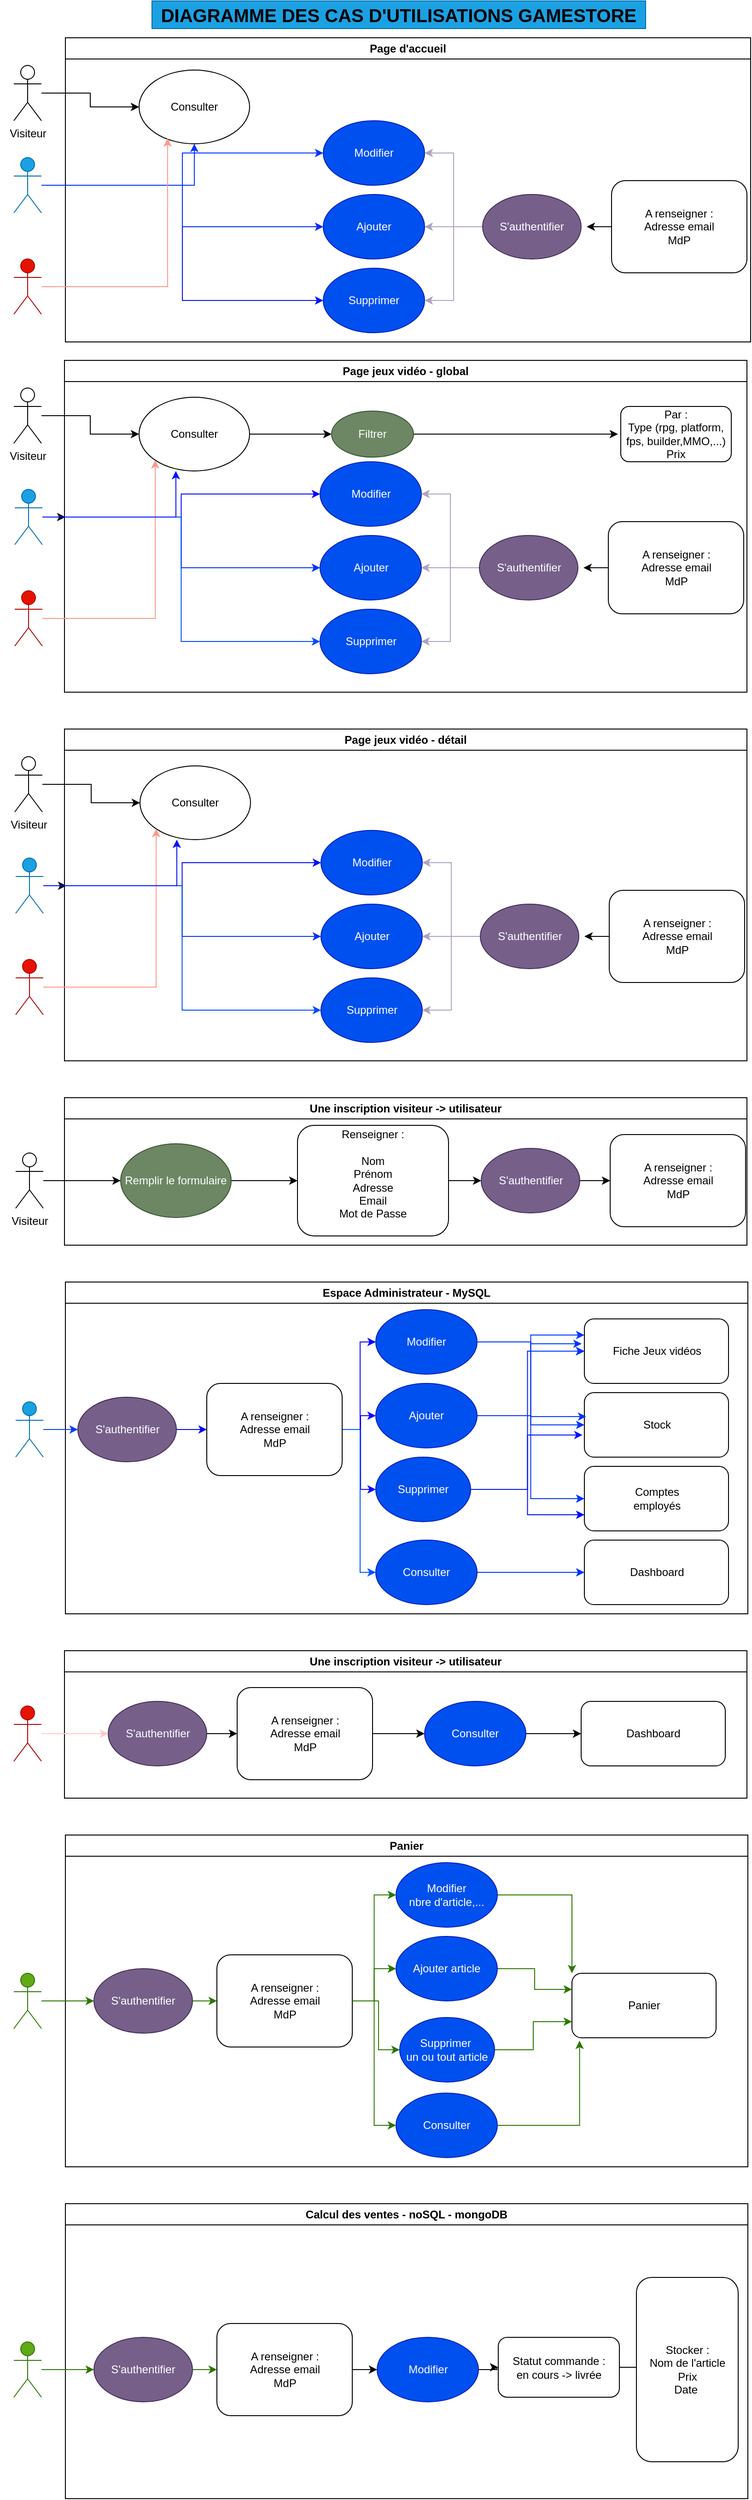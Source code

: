 <mxfile version="24.7.6">
  <diagram name="Page-1" id="Thd2BQIGZXAX2JsIXWJJ">
    <mxGraphModel dx="855" dy="571" grid="1" gridSize="10" guides="1" tooltips="1" connect="1" arrows="1" fold="1" page="1" pageScale="1" pageWidth="827" pageHeight="1169" math="0" shadow="0">
      <root>
        <mxCell id="0" />
        <mxCell id="1" parent="0" />
        <mxCell id="rAIBt6rHSv0Fkx4nkbGc-1" value="&lt;font style=&quot;vertical-align: inherit;&quot;&gt;&lt;font style=&quot;vertical-align: inherit;&quot;&gt;Page d&#39;accueil&lt;/font&gt;&lt;/font&gt;" style="swimlane;whiteSpace=wrap;html=1;" parent="1" vertex="1">
          <mxGeometry x="80" y="50" width="744" height="330" as="geometry" />
        </mxCell>
        <mxCell id="rAIBt6rHSv0Fkx4nkbGc-10" value="&lt;font style=&quot;vertical-align: inherit;&quot;&gt;&lt;font style=&quot;vertical-align: inherit;&quot;&gt;Consulter&lt;/font&gt;&lt;/font&gt;" style="ellipse;whiteSpace=wrap;html=1;" parent="rAIBt6rHSv0Fkx4nkbGc-1" vertex="1">
          <mxGeometry x="80" y="35" width="120" height="80" as="geometry" />
        </mxCell>
        <mxCell id="rAIBt6rHSv0Fkx4nkbGc-14" value="Modifier" style="ellipse;whiteSpace=wrap;html=1;fillColor=#0050ef;fontColor=#ffffff;strokeColor=#001DBC;" parent="rAIBt6rHSv0Fkx4nkbGc-1" vertex="1">
          <mxGeometry x="280" y="90" width="110" height="70" as="geometry" />
        </mxCell>
        <mxCell id="rAIBt6rHSv0Fkx4nkbGc-16" value="Supprimer" style="ellipse;whiteSpace=wrap;html=1;fillColor=#0050ef;fontColor=#ffffff;strokeColor=#001DBC;" parent="rAIBt6rHSv0Fkx4nkbGc-1" vertex="1">
          <mxGeometry x="280" y="250" width="110" height="70" as="geometry" />
        </mxCell>
        <mxCell id="rAIBt6rHSv0Fkx4nkbGc-15" value="Ajouter" style="ellipse;whiteSpace=wrap;html=1;fillColor=#0050ef;fontColor=#ffffff;strokeColor=#001DBC;" parent="rAIBt6rHSv0Fkx4nkbGc-1" vertex="1">
          <mxGeometry x="280" y="170" width="110" height="70" as="geometry" />
        </mxCell>
        <mxCell id="rAIBt6rHSv0Fkx4nkbGc-24" style="edgeStyle=orthogonalEdgeStyle;rounded=0;orthogonalLoop=1;jettySize=auto;html=1;entryX=1;entryY=0.5;entryDx=0;entryDy=0;strokeColor=#afa2bd;" parent="rAIBt6rHSv0Fkx4nkbGc-1" source="rAIBt6rHSv0Fkx4nkbGc-23" target="rAIBt6rHSv0Fkx4nkbGc-14" edge="1">
          <mxGeometry relative="1" as="geometry" />
        </mxCell>
        <mxCell id="rAIBt6rHSv0Fkx4nkbGc-25" style="edgeStyle=orthogonalEdgeStyle;rounded=0;orthogonalLoop=1;jettySize=auto;html=1;entryX=1;entryY=0.5;entryDx=0;entryDy=0;strokeColor=#AFA2BD;" parent="rAIBt6rHSv0Fkx4nkbGc-1" source="rAIBt6rHSv0Fkx4nkbGc-23" target="rAIBt6rHSv0Fkx4nkbGc-15" edge="1">
          <mxGeometry relative="1" as="geometry" />
        </mxCell>
        <mxCell id="rAIBt6rHSv0Fkx4nkbGc-26" style="edgeStyle=orthogonalEdgeStyle;rounded=0;orthogonalLoop=1;jettySize=auto;html=1;entryX=1;entryY=0.5;entryDx=0;entryDy=0;strokeColor=#afa2bd;" parent="rAIBt6rHSv0Fkx4nkbGc-1" source="rAIBt6rHSv0Fkx4nkbGc-23" target="rAIBt6rHSv0Fkx4nkbGc-16" edge="1">
          <mxGeometry relative="1" as="geometry" />
        </mxCell>
        <mxCell id="rAIBt6rHSv0Fkx4nkbGc-23" value="S&#39;authentifier" style="ellipse;whiteSpace=wrap;html=1;fillColor=#76608a;strokeColor=#432D57;fontColor=#ffffff;" parent="rAIBt6rHSv0Fkx4nkbGc-1" vertex="1">
          <mxGeometry x="453" y="170" width="107" height="70" as="geometry" />
        </mxCell>
        <mxCell id="rAIBt6rHSv0Fkx4nkbGc-29" style="edgeStyle=orthogonalEdgeStyle;rounded=0;orthogonalLoop=1;jettySize=auto;html=1;" parent="rAIBt6rHSv0Fkx4nkbGc-1" source="rAIBt6rHSv0Fkx4nkbGc-27" edge="1">
          <mxGeometry relative="1" as="geometry">
            <mxPoint x="566" y="205" as="targetPoint" />
          </mxGeometry>
        </mxCell>
        <mxCell id="rAIBt6rHSv0Fkx4nkbGc-27" value="A renseigner :&lt;div&gt;Adresse email&lt;/div&gt;&lt;div&gt;MdP&lt;/div&gt;" style="rounded=1;whiteSpace=wrap;html=1;" parent="rAIBt6rHSv0Fkx4nkbGc-1" vertex="1">
          <mxGeometry x="593" y="155" width="147" height="100" as="geometry" />
        </mxCell>
        <mxCell id="rAIBt6rHSv0Fkx4nkbGc-2" value="&lt;font style=&quot;vertical-align: inherit;&quot;&gt;&lt;font style=&quot;vertical-align: inherit;&quot;&gt;Page jeux vidéo - global&lt;/font&gt;&lt;/font&gt;" style="swimlane;whiteSpace=wrap;html=1;" parent="1" vertex="1">
          <mxGeometry x="79" y="400" width="741" height="360" as="geometry" />
        </mxCell>
        <mxCell id="rAIBt6rHSv0Fkx4nkbGc-82" style="edgeStyle=orthogonalEdgeStyle;rounded=0;orthogonalLoop=1;jettySize=auto;html=1;entryX=0;entryY=0.5;entryDx=0;entryDy=0;" parent="rAIBt6rHSv0Fkx4nkbGc-2" source="rAIBt6rHSv0Fkx4nkbGc-33" target="rAIBt6rHSv0Fkx4nkbGc-81" edge="1">
          <mxGeometry relative="1" as="geometry" />
        </mxCell>
        <mxCell id="rAIBt6rHSv0Fkx4nkbGc-33" value="&lt;font style=&quot;vertical-align: inherit;&quot;&gt;&lt;font style=&quot;vertical-align: inherit;&quot;&gt;Consulter&lt;/font&gt;&lt;/font&gt;" style="ellipse;whiteSpace=wrap;html=1;" parent="rAIBt6rHSv0Fkx4nkbGc-2" vertex="1">
          <mxGeometry x="81" y="40" width="120" height="80" as="geometry" />
        </mxCell>
        <mxCell id="rAIBt6rHSv0Fkx4nkbGc-41" value="Modifier" style="ellipse;whiteSpace=wrap;html=1;fillColor=#0050ef;fontColor=#ffffff;strokeColor=#001DBC;" parent="rAIBt6rHSv0Fkx4nkbGc-2" vertex="1">
          <mxGeometry x="277.5" y="110" width="110" height="70" as="geometry" />
        </mxCell>
        <mxCell id="rAIBt6rHSv0Fkx4nkbGc-42" value="Supprimer" style="ellipse;whiteSpace=wrap;html=1;fillColor=#0050ef;fontColor=#ffffff;strokeColor=#001DBC;" parent="rAIBt6rHSv0Fkx4nkbGc-2" vertex="1">
          <mxGeometry x="277.5" y="270" width="110" height="70" as="geometry" />
        </mxCell>
        <mxCell id="rAIBt6rHSv0Fkx4nkbGc-43" value="Ajouter" style="ellipse;whiteSpace=wrap;html=1;fillColor=#0050ef;fontColor=#ffffff;strokeColor=#001DBC;" parent="rAIBt6rHSv0Fkx4nkbGc-2" vertex="1">
          <mxGeometry x="277.5" y="190" width="110" height="70" as="geometry" />
        </mxCell>
        <mxCell id="rAIBt6rHSv0Fkx4nkbGc-44" style="edgeStyle=orthogonalEdgeStyle;rounded=0;orthogonalLoop=1;jettySize=auto;html=1;entryX=1;entryY=0.5;entryDx=0;entryDy=0;strokeColor=#afa2bd;" parent="rAIBt6rHSv0Fkx4nkbGc-2" source="rAIBt6rHSv0Fkx4nkbGc-47" target="rAIBt6rHSv0Fkx4nkbGc-41" edge="1">
          <mxGeometry relative="1" as="geometry" />
        </mxCell>
        <mxCell id="rAIBt6rHSv0Fkx4nkbGc-45" style="edgeStyle=orthogonalEdgeStyle;rounded=0;orthogonalLoop=1;jettySize=auto;html=1;entryX=1;entryY=0.5;entryDx=0;entryDy=0;strokeColor=#AFA2BD;" parent="rAIBt6rHSv0Fkx4nkbGc-2" source="rAIBt6rHSv0Fkx4nkbGc-47" target="rAIBt6rHSv0Fkx4nkbGc-43" edge="1">
          <mxGeometry relative="1" as="geometry" />
        </mxCell>
        <mxCell id="rAIBt6rHSv0Fkx4nkbGc-46" style="edgeStyle=orthogonalEdgeStyle;rounded=0;orthogonalLoop=1;jettySize=auto;html=1;entryX=1;entryY=0.5;entryDx=0;entryDy=0;strokeColor=#afa2bd;" parent="rAIBt6rHSv0Fkx4nkbGc-2" source="rAIBt6rHSv0Fkx4nkbGc-47" target="rAIBt6rHSv0Fkx4nkbGc-42" edge="1">
          <mxGeometry relative="1" as="geometry" />
        </mxCell>
        <mxCell id="rAIBt6rHSv0Fkx4nkbGc-47" value="S&#39;authentifier" style="ellipse;whiteSpace=wrap;html=1;fillColor=#76608a;strokeColor=#432D57;fontColor=#ffffff;" parent="rAIBt6rHSv0Fkx4nkbGc-2" vertex="1">
          <mxGeometry x="450.5" y="190" width="107" height="70" as="geometry" />
        </mxCell>
        <mxCell id="rAIBt6rHSv0Fkx4nkbGc-48" style="edgeStyle=orthogonalEdgeStyle;rounded=0;orthogonalLoop=1;jettySize=auto;html=1;" parent="rAIBt6rHSv0Fkx4nkbGc-2" source="rAIBt6rHSv0Fkx4nkbGc-49" edge="1">
          <mxGeometry relative="1" as="geometry">
            <mxPoint x="563.5" y="225" as="targetPoint" />
          </mxGeometry>
        </mxCell>
        <mxCell id="rAIBt6rHSv0Fkx4nkbGc-49" value="A renseigner :&lt;div&gt;Adresse email&lt;/div&gt;&lt;div&gt;MdP&lt;/div&gt;" style="rounded=1;whiteSpace=wrap;html=1;" parent="rAIBt6rHSv0Fkx4nkbGc-2" vertex="1">
          <mxGeometry x="590.5" y="175" width="147" height="100" as="geometry" />
        </mxCell>
        <mxCell id="rAIBt6rHSv0Fkx4nkbGc-84" style="edgeStyle=orthogonalEdgeStyle;rounded=0;orthogonalLoop=1;jettySize=auto;html=1;" parent="rAIBt6rHSv0Fkx4nkbGc-2" source="rAIBt6rHSv0Fkx4nkbGc-81" edge="1">
          <mxGeometry relative="1" as="geometry">
            <mxPoint x="601" y="80" as="targetPoint" />
          </mxGeometry>
        </mxCell>
        <mxCell id="rAIBt6rHSv0Fkx4nkbGc-81" value="Filtrer" style="ellipse;whiteSpace=wrap;html=1;fillColor=#6d8764;fontColor=#ffffff;strokeColor=#3A5431;" parent="rAIBt6rHSv0Fkx4nkbGc-2" vertex="1">
          <mxGeometry x="290" y="55" width="89" height="50" as="geometry" />
        </mxCell>
        <mxCell id="rAIBt6rHSv0Fkx4nkbGc-83" value="Par :&lt;div&gt;Type (rpg, platform, fps, builder,MMO,...)&lt;/div&gt;&lt;div&gt;Prix&lt;/div&gt;" style="rounded=1;whiteSpace=wrap;html=1;" parent="rAIBt6rHSv0Fkx4nkbGc-2" vertex="1">
          <mxGeometry x="604" y="50" width="120" height="60" as="geometry" />
        </mxCell>
        <mxCell id="rAIBt6rHSv0Fkx4nkbGc-3" value="&lt;font style=&quot;vertical-align: inherit;&quot;&gt;&lt;font style=&quot;vertical-align: inherit;&quot;&gt;Page jeux vidéo - détail&lt;/font&gt;&lt;/font&gt;" style="swimlane;whiteSpace=wrap;html=1;" parent="1" vertex="1">
          <mxGeometry x="79" y="800" width="741" height="360" as="geometry" />
        </mxCell>
        <mxCell id="rAIBt6rHSv0Fkx4nkbGc-11" style="edgeStyle=orthogonalEdgeStyle;rounded=0;orthogonalLoop=1;jettySize=auto;html=1;entryX=0;entryY=0.5;entryDx=0;entryDy=0;" parent="1" source="rAIBt6rHSv0Fkx4nkbGc-5" target="rAIBt6rHSv0Fkx4nkbGc-10" edge="1">
          <mxGeometry relative="1" as="geometry" />
        </mxCell>
        <mxCell id="rAIBt6rHSv0Fkx4nkbGc-5" value="&lt;font style=&quot;vertical-align: inherit;&quot;&gt;&lt;font style=&quot;vertical-align: inherit;&quot;&gt;Visiteur&lt;/font&gt;&lt;/font&gt;" style="shape=umlActor;verticalLabelPosition=bottom;verticalAlign=top;html=1;outlineConnect=0;" parent="1" vertex="1">
          <mxGeometry x="24" y="80" width="30" height="60" as="geometry" />
        </mxCell>
        <mxCell id="rAIBt6rHSv0Fkx4nkbGc-20" style="edgeStyle=orthogonalEdgeStyle;rounded=0;orthogonalLoop=1;jettySize=auto;html=1;entryX=0;entryY=0.5;entryDx=0;entryDy=0;strokeColor=#0011ff;" parent="1" source="rAIBt6rHSv0Fkx4nkbGc-7" target="rAIBt6rHSv0Fkx4nkbGc-16" edge="1">
          <mxGeometry relative="1" as="geometry" />
        </mxCell>
        <mxCell id="rAIBt6rHSv0Fkx4nkbGc-21" style="edgeStyle=orthogonalEdgeStyle;rounded=0;orthogonalLoop=1;jettySize=auto;html=1;entryX=0;entryY=0.5;entryDx=0;entryDy=0;strokeColor=#002aff;" parent="1" source="rAIBt6rHSv0Fkx4nkbGc-7" target="rAIBt6rHSv0Fkx4nkbGc-15" edge="1">
          <mxGeometry relative="1" as="geometry" />
        </mxCell>
        <mxCell id="rAIBt6rHSv0Fkx4nkbGc-22" style="edgeStyle=orthogonalEdgeStyle;rounded=0;orthogonalLoop=1;jettySize=auto;html=1;entryX=0;entryY=0.5;entryDx=0;entryDy=0;strokeColor=#0033ff;" parent="1" source="rAIBt6rHSv0Fkx4nkbGc-7" target="rAIBt6rHSv0Fkx4nkbGc-14" edge="1">
          <mxGeometry relative="1" as="geometry" />
        </mxCell>
        <mxCell id="rAIBt6rHSv0Fkx4nkbGc-7" value="&lt;font style=&quot;vertical-align: inherit;&quot;&gt;&lt;font style=&quot;vertical-align: inherit;&quot;&gt;Admin&lt;/font&gt;&lt;/font&gt;" style="shape=umlActor;verticalLabelPosition=bottom;verticalAlign=top;html=1;outlineConnect=0;fillColor=#1ba1e2;fontColor=#ffffff;strokeColor=#006EAF;" parent="1" vertex="1">
          <mxGeometry x="24" y="180" width="30" height="60" as="geometry" />
        </mxCell>
        <mxCell id="rAIBt6rHSv0Fkx4nkbGc-8" value="&lt;font style=&quot;vertical-align: inherit;&quot;&gt;&lt;font style=&quot;vertical-align: inherit;&quot;&gt;Employé&lt;/font&gt;&lt;/font&gt;" style="shape=umlActor;verticalLabelPosition=bottom;verticalAlign=top;html=1;outlineConnect=0;fillColor=#e51400;fontColor=#ffffff;strokeColor=#B20000;" parent="1" vertex="1">
          <mxGeometry x="24" y="290" width="30" height="60" as="geometry" />
        </mxCell>
        <mxCell id="rAIBt6rHSv0Fkx4nkbGc-12" style="edgeStyle=orthogonalEdgeStyle;rounded=0;orthogonalLoop=1;jettySize=auto;html=1;entryX=0.5;entryY=1;entryDx=0;entryDy=0;strokeColor=#0033ff;" parent="1" source="rAIBt6rHSv0Fkx4nkbGc-7" target="rAIBt6rHSv0Fkx4nkbGc-10" edge="1">
          <mxGeometry relative="1" as="geometry" />
        </mxCell>
        <mxCell id="rAIBt6rHSv0Fkx4nkbGc-28" style="edgeStyle=orthogonalEdgeStyle;rounded=0;orthogonalLoop=1;jettySize=auto;html=1;entryX=0.258;entryY=0.925;entryDx=0;entryDy=0;entryPerimeter=0;strokeColor=#ff988d;" parent="1" source="rAIBt6rHSv0Fkx4nkbGc-8" target="rAIBt6rHSv0Fkx4nkbGc-10" edge="1">
          <mxGeometry relative="1" as="geometry" />
        </mxCell>
        <mxCell id="rAIBt6rHSv0Fkx4nkbGc-50" style="edgeStyle=orthogonalEdgeStyle;rounded=0;orthogonalLoop=1;jettySize=auto;html=1;entryX=0;entryY=0.5;entryDx=0;entryDy=0;" parent="1" source="rAIBt6rHSv0Fkx4nkbGc-30" target="rAIBt6rHSv0Fkx4nkbGc-33" edge="1">
          <mxGeometry relative="1" as="geometry" />
        </mxCell>
        <mxCell id="rAIBt6rHSv0Fkx4nkbGc-30" value="&lt;font style=&quot;vertical-align: inherit;&quot;&gt;&lt;font style=&quot;vertical-align: inherit;&quot;&gt;Visiteur&lt;/font&gt;&lt;/font&gt;" style="shape=umlActor;verticalLabelPosition=bottom;verticalAlign=top;html=1;outlineConnect=0;" parent="1" vertex="1">
          <mxGeometry x="24" y="430" width="30" height="60" as="geometry" />
        </mxCell>
        <mxCell id="rAIBt6rHSv0Fkx4nkbGc-51" style="edgeStyle=orthogonalEdgeStyle;rounded=0;orthogonalLoop=1;jettySize=auto;html=1;entryX=0;entryY=0.5;entryDx=0;entryDy=0;strokeColor=#0008ff;" parent="1" source="rAIBt6rHSv0Fkx4nkbGc-31" target="rAIBt6rHSv0Fkx4nkbGc-41" edge="1">
          <mxGeometry relative="1" as="geometry" />
        </mxCell>
        <mxCell id="rAIBt6rHSv0Fkx4nkbGc-52" style="edgeStyle=orthogonalEdgeStyle;rounded=0;orthogonalLoop=1;jettySize=auto;html=1;entryX=0;entryY=0.5;entryDx=0;entryDy=0;strokeColor=#0033ff;" parent="1" source="rAIBt6rHSv0Fkx4nkbGc-31" target="rAIBt6rHSv0Fkx4nkbGc-43" edge="1">
          <mxGeometry relative="1" as="geometry" />
        </mxCell>
        <mxCell id="rAIBt6rHSv0Fkx4nkbGc-53" style="edgeStyle=orthogonalEdgeStyle;rounded=0;orthogonalLoop=1;jettySize=auto;html=1;entryX=0;entryY=0.5;entryDx=0;entryDy=0;strokeColor=#004cff;" parent="1" source="rAIBt6rHSv0Fkx4nkbGc-31" target="rAIBt6rHSv0Fkx4nkbGc-42" edge="1">
          <mxGeometry relative="1" as="geometry" />
        </mxCell>
        <mxCell id="rAIBt6rHSv0Fkx4nkbGc-55" style="edgeStyle=orthogonalEdgeStyle;rounded=0;orthogonalLoop=1;jettySize=auto;html=1;" parent="1" source="rAIBt6rHSv0Fkx4nkbGc-31" edge="1">
          <mxGeometry relative="1" as="geometry">
            <mxPoint x="80" y="570" as="targetPoint" />
          </mxGeometry>
        </mxCell>
        <mxCell id="rAIBt6rHSv0Fkx4nkbGc-31" value="&lt;font style=&quot;vertical-align: inherit;&quot;&gt;&lt;font style=&quot;vertical-align: inherit;&quot;&gt;Admin&lt;/font&gt;&lt;/font&gt;" style="shape=umlActor;verticalLabelPosition=bottom;verticalAlign=top;html=1;outlineConnect=0;fillColor=#1ba1e2;fontColor=#ffffff;strokeColor=#006EAF;" parent="1" vertex="1">
          <mxGeometry x="25" y="540" width="30" height="60" as="geometry" />
        </mxCell>
        <mxCell id="rAIBt6rHSv0Fkx4nkbGc-54" style="edgeStyle=orthogonalEdgeStyle;rounded=0;orthogonalLoop=1;jettySize=auto;html=1;entryX=0;entryY=1;entryDx=0;entryDy=0;strokeColor=#ff988d;" parent="1" source="rAIBt6rHSv0Fkx4nkbGc-32" target="rAIBt6rHSv0Fkx4nkbGc-33" edge="1">
          <mxGeometry relative="1" as="geometry" />
        </mxCell>
        <mxCell id="rAIBt6rHSv0Fkx4nkbGc-32" value="&lt;font style=&quot;vertical-align: inherit;&quot;&gt;&lt;font style=&quot;vertical-align: inherit;&quot;&gt;Employé&lt;/font&gt;&lt;/font&gt;" style="shape=umlActor;verticalLabelPosition=bottom;verticalAlign=top;html=1;outlineConnect=0;fillColor=#e51400;fontColor=#ffffff;strokeColor=#B20000;" parent="1" vertex="1">
          <mxGeometry x="25" y="650" width="30" height="60" as="geometry" />
        </mxCell>
        <mxCell id="rAIBt6rHSv0Fkx4nkbGc-56" style="edgeStyle=orthogonalEdgeStyle;rounded=0;orthogonalLoop=1;jettySize=auto;html=1;entryX=0.333;entryY=1;entryDx=0;entryDy=0;entryPerimeter=0;strokeColor=#0011ff;" parent="1" source="rAIBt6rHSv0Fkx4nkbGc-31" target="rAIBt6rHSv0Fkx4nkbGc-33" edge="1">
          <mxGeometry relative="1" as="geometry" />
        </mxCell>
        <mxCell id="rAIBt6rHSv0Fkx4nkbGc-57" value="&lt;font style=&quot;vertical-align: inherit;&quot;&gt;&lt;font style=&quot;vertical-align: inherit;&quot;&gt;Consulter&lt;/font&gt;&lt;/font&gt;" style="ellipse;whiteSpace=wrap;html=1;" parent="1" vertex="1">
          <mxGeometry x="161" y="840" width="120" height="80" as="geometry" />
        </mxCell>
        <mxCell id="rAIBt6rHSv0Fkx4nkbGc-58" value="Modifier" style="ellipse;whiteSpace=wrap;html=1;fillColor=#0050ef;fontColor=#ffffff;strokeColor=#001DBC;" parent="1" vertex="1">
          <mxGeometry x="357.5" y="910" width="110" height="70" as="geometry" />
        </mxCell>
        <mxCell id="rAIBt6rHSv0Fkx4nkbGc-59" value="Supprimer" style="ellipse;whiteSpace=wrap;html=1;fillColor=#0050ef;fontColor=#ffffff;strokeColor=#001DBC;" parent="1" vertex="1">
          <mxGeometry x="357.5" y="1070" width="110" height="70" as="geometry" />
        </mxCell>
        <mxCell id="rAIBt6rHSv0Fkx4nkbGc-60" value="Ajouter" style="ellipse;whiteSpace=wrap;html=1;fillColor=#0050ef;fontColor=#ffffff;strokeColor=#001DBC;" parent="1" vertex="1">
          <mxGeometry x="357.5" y="990" width="110" height="70" as="geometry" />
        </mxCell>
        <mxCell id="rAIBt6rHSv0Fkx4nkbGc-61" style="edgeStyle=orthogonalEdgeStyle;rounded=0;orthogonalLoop=1;jettySize=auto;html=1;entryX=1;entryY=0.5;entryDx=0;entryDy=0;strokeColor=#afa2bd;" parent="1" source="rAIBt6rHSv0Fkx4nkbGc-64" target="rAIBt6rHSv0Fkx4nkbGc-58" edge="1">
          <mxGeometry relative="1" as="geometry" />
        </mxCell>
        <mxCell id="rAIBt6rHSv0Fkx4nkbGc-62" style="edgeStyle=orthogonalEdgeStyle;rounded=0;orthogonalLoop=1;jettySize=auto;html=1;entryX=1;entryY=0.5;entryDx=0;entryDy=0;strokeColor=#AFA2BD;" parent="1" source="rAIBt6rHSv0Fkx4nkbGc-64" target="rAIBt6rHSv0Fkx4nkbGc-60" edge="1">
          <mxGeometry relative="1" as="geometry" />
        </mxCell>
        <mxCell id="rAIBt6rHSv0Fkx4nkbGc-63" style="edgeStyle=orthogonalEdgeStyle;rounded=0;orthogonalLoop=1;jettySize=auto;html=1;entryX=1;entryY=0.5;entryDx=0;entryDy=0;strokeColor=#afa2bd;" parent="1" source="rAIBt6rHSv0Fkx4nkbGc-64" target="rAIBt6rHSv0Fkx4nkbGc-59" edge="1">
          <mxGeometry relative="1" as="geometry" />
        </mxCell>
        <mxCell id="rAIBt6rHSv0Fkx4nkbGc-64" value="S&#39;authentifier" style="ellipse;whiteSpace=wrap;html=1;fillColor=#76608a;strokeColor=#432D57;fontColor=#ffffff;" parent="1" vertex="1">
          <mxGeometry x="530.5" y="990" width="107" height="70" as="geometry" />
        </mxCell>
        <mxCell id="rAIBt6rHSv0Fkx4nkbGc-65" style="edgeStyle=orthogonalEdgeStyle;rounded=0;orthogonalLoop=1;jettySize=auto;html=1;" parent="1" source="rAIBt6rHSv0Fkx4nkbGc-66" edge="1">
          <mxGeometry relative="1" as="geometry">
            <mxPoint x="643.5" y="1025" as="targetPoint" />
          </mxGeometry>
        </mxCell>
        <mxCell id="rAIBt6rHSv0Fkx4nkbGc-66" value="A renseigner :&lt;div&gt;Adresse email&lt;/div&gt;&lt;div&gt;MdP&lt;/div&gt;" style="rounded=1;whiteSpace=wrap;html=1;" parent="1" vertex="1">
          <mxGeometry x="670.5" y="975" width="147" height="100" as="geometry" />
        </mxCell>
        <mxCell id="rAIBt6rHSv0Fkx4nkbGc-67" style="edgeStyle=orthogonalEdgeStyle;rounded=0;orthogonalLoop=1;jettySize=auto;html=1;entryX=0;entryY=0.5;entryDx=0;entryDy=0;" parent="1" source="rAIBt6rHSv0Fkx4nkbGc-68" target="rAIBt6rHSv0Fkx4nkbGc-57" edge="1">
          <mxGeometry relative="1" as="geometry" />
        </mxCell>
        <mxCell id="rAIBt6rHSv0Fkx4nkbGc-68" value="&lt;font style=&quot;vertical-align: inherit;&quot;&gt;&lt;font style=&quot;vertical-align: inherit;&quot;&gt;Visiteur&lt;/font&gt;&lt;/font&gt;" style="shape=umlActor;verticalLabelPosition=bottom;verticalAlign=top;html=1;outlineConnect=0;" parent="1" vertex="1">
          <mxGeometry x="25" y="830" width="30" height="60" as="geometry" />
        </mxCell>
        <mxCell id="rAIBt6rHSv0Fkx4nkbGc-69" style="edgeStyle=orthogonalEdgeStyle;rounded=0;orthogonalLoop=1;jettySize=auto;html=1;entryX=0;entryY=0.5;entryDx=0;entryDy=0;strokeColor=#0008ff;" parent="1" source="rAIBt6rHSv0Fkx4nkbGc-73" target="rAIBt6rHSv0Fkx4nkbGc-58" edge="1">
          <mxGeometry relative="1" as="geometry" />
        </mxCell>
        <mxCell id="rAIBt6rHSv0Fkx4nkbGc-70" style="edgeStyle=orthogonalEdgeStyle;rounded=0;orthogonalLoop=1;jettySize=auto;html=1;entryX=0;entryY=0.5;entryDx=0;entryDy=0;strokeColor=#0033ff;" parent="1" source="rAIBt6rHSv0Fkx4nkbGc-73" target="rAIBt6rHSv0Fkx4nkbGc-60" edge="1">
          <mxGeometry relative="1" as="geometry" />
        </mxCell>
        <mxCell id="rAIBt6rHSv0Fkx4nkbGc-71" style="edgeStyle=orthogonalEdgeStyle;rounded=0;orthogonalLoop=1;jettySize=auto;html=1;entryX=0;entryY=0.5;entryDx=0;entryDy=0;strokeColor=#004cff;" parent="1" source="rAIBt6rHSv0Fkx4nkbGc-73" target="rAIBt6rHSv0Fkx4nkbGc-59" edge="1">
          <mxGeometry relative="1" as="geometry" />
        </mxCell>
        <mxCell id="rAIBt6rHSv0Fkx4nkbGc-72" style="edgeStyle=orthogonalEdgeStyle;rounded=0;orthogonalLoop=1;jettySize=auto;html=1;" parent="1" source="rAIBt6rHSv0Fkx4nkbGc-73" edge="1">
          <mxGeometry relative="1" as="geometry">
            <mxPoint x="81" y="970" as="targetPoint" />
          </mxGeometry>
        </mxCell>
        <mxCell id="rAIBt6rHSv0Fkx4nkbGc-73" value="&lt;font style=&quot;vertical-align: inherit;&quot;&gt;&lt;font style=&quot;vertical-align: inherit;&quot;&gt;Admin&lt;/font&gt;&lt;/font&gt;" style="shape=umlActor;verticalLabelPosition=bottom;verticalAlign=top;html=1;outlineConnect=0;fillColor=#1ba1e2;fontColor=#ffffff;strokeColor=#006EAF;" parent="1" vertex="1">
          <mxGeometry x="26" y="940" width="30" height="60" as="geometry" />
        </mxCell>
        <mxCell id="rAIBt6rHSv0Fkx4nkbGc-74" style="edgeStyle=orthogonalEdgeStyle;rounded=0;orthogonalLoop=1;jettySize=auto;html=1;entryX=0;entryY=1;entryDx=0;entryDy=0;strokeColor=#ff988d;" parent="1" source="rAIBt6rHSv0Fkx4nkbGc-75" target="rAIBt6rHSv0Fkx4nkbGc-57" edge="1">
          <mxGeometry relative="1" as="geometry" />
        </mxCell>
        <mxCell id="rAIBt6rHSv0Fkx4nkbGc-75" value="&lt;font style=&quot;vertical-align: inherit;&quot;&gt;&lt;font style=&quot;vertical-align: inherit;&quot;&gt;Employé&lt;/font&gt;&lt;/font&gt;" style="shape=umlActor;verticalLabelPosition=bottom;verticalAlign=top;html=1;outlineConnect=0;fillColor=#e51400;fontColor=#ffffff;strokeColor=#B20000;" parent="1" vertex="1">
          <mxGeometry x="26" y="1050" width="30" height="60" as="geometry" />
        </mxCell>
        <mxCell id="rAIBt6rHSv0Fkx4nkbGc-76" style="edgeStyle=orthogonalEdgeStyle;rounded=0;orthogonalLoop=1;jettySize=auto;html=1;entryX=0.333;entryY=1;entryDx=0;entryDy=0;entryPerimeter=0;strokeColor=#0011ff;" parent="1" source="rAIBt6rHSv0Fkx4nkbGc-73" target="rAIBt6rHSv0Fkx4nkbGc-57" edge="1">
          <mxGeometry relative="1" as="geometry" />
        </mxCell>
        <mxCell id="rAIBt6rHSv0Fkx4nkbGc-77" value="&lt;font style=&quot;vertical-align: inherit;&quot;&gt;&lt;font style=&quot;vertical-align: inherit;&quot;&gt;&lt;font style=&quot;vertical-align: inherit;&quot;&gt;&lt;font style=&quot;vertical-align: inherit;&quot;&gt;&lt;font style=&quot;vertical-align: inherit;&quot;&gt;&lt;font style=&quot;vertical-align: inherit;&quot;&gt;Une inscription visiteur -&amp;gt; utilisateur&lt;/font&gt;&lt;/font&gt;&lt;/font&gt;&lt;/font&gt;&lt;/font&gt;&lt;/font&gt;" style="swimlane;whiteSpace=wrap;html=1;" parent="1" vertex="1">
          <mxGeometry x="79" y="1200" width="741" height="160" as="geometry" />
        </mxCell>
        <mxCell id="szdp30UPk_fIDK5p82z5-3" style="edgeStyle=orthogonalEdgeStyle;rounded=0;orthogonalLoop=1;jettySize=auto;html=1;" edge="1" parent="rAIBt6rHSv0Fkx4nkbGc-77" source="rAIBt6rHSv0Fkx4nkbGc-86" target="rAIBt6rHSv0Fkx4nkbGc-87">
          <mxGeometry relative="1" as="geometry" />
        </mxCell>
        <mxCell id="rAIBt6rHSv0Fkx4nkbGc-86" value="Remplir le formulaire" style="ellipse;whiteSpace=wrap;html=1;fillColor=#6d8764;fontColor=#ffffff;strokeColor=#3A5431;" parent="rAIBt6rHSv0Fkx4nkbGc-77" vertex="1">
          <mxGeometry x="61" y="50" width="120" height="80" as="geometry" />
        </mxCell>
        <mxCell id="szdp30UPk_fIDK5p82z5-1" style="edgeStyle=orthogonalEdgeStyle;rounded=0;orthogonalLoop=1;jettySize=auto;html=1;" edge="1" parent="rAIBt6rHSv0Fkx4nkbGc-77" source="rAIBt6rHSv0Fkx4nkbGc-87" target="rAIBt6rHSv0Fkx4nkbGc-104">
          <mxGeometry relative="1" as="geometry" />
        </mxCell>
        <mxCell id="rAIBt6rHSv0Fkx4nkbGc-87" value="Renseigner :&lt;div&gt;&lt;br&gt;&lt;/div&gt;&lt;div&gt;Nom&lt;/div&gt;&lt;div&gt;Prénom&lt;/div&gt;&lt;div&gt;Adresse&lt;/div&gt;&lt;div&gt;Email&lt;/div&gt;&lt;div&gt;Mot de Passe&lt;/div&gt;&lt;div&gt;&lt;br&gt;&lt;/div&gt;" style="rounded=1;whiteSpace=wrap;html=1;" parent="rAIBt6rHSv0Fkx4nkbGc-77" vertex="1">
          <mxGeometry x="253" y="30" width="164" height="120" as="geometry" />
        </mxCell>
        <mxCell id="szdp30UPk_fIDK5p82z5-4" style="edgeStyle=orthogonalEdgeStyle;rounded=0;orthogonalLoop=1;jettySize=auto;html=1;entryX=0;entryY=0.5;entryDx=0;entryDy=0;" edge="1" parent="rAIBt6rHSv0Fkx4nkbGc-77" source="rAIBt6rHSv0Fkx4nkbGc-104" target="rAIBt6rHSv0Fkx4nkbGc-106">
          <mxGeometry relative="1" as="geometry" />
        </mxCell>
        <mxCell id="rAIBt6rHSv0Fkx4nkbGc-104" value="S&#39;authentifier" style="ellipse;whiteSpace=wrap;html=1;fillColor=#76608a;strokeColor=#432D57;fontColor=#ffffff;" parent="rAIBt6rHSv0Fkx4nkbGc-77" vertex="1">
          <mxGeometry x="452.5" y="55" width="107" height="70" as="geometry" />
        </mxCell>
        <mxCell id="rAIBt6rHSv0Fkx4nkbGc-106" value="A renseigner :&lt;div&gt;Adresse email&lt;/div&gt;&lt;div&gt;MdP&lt;/div&gt;" style="rounded=1;whiteSpace=wrap;html=1;" parent="rAIBt6rHSv0Fkx4nkbGc-77" vertex="1">
          <mxGeometry x="592.5" y="40" width="147" height="100" as="geometry" />
        </mxCell>
        <mxCell id="szdp30UPk_fIDK5p82z5-35" style="edgeStyle=orthogonalEdgeStyle;rounded=0;orthogonalLoop=1;jettySize=auto;html=1;entryX=0;entryY=0.5;entryDx=0;entryDy=0;" edge="1" parent="1" source="rAIBt6rHSv0Fkx4nkbGc-78" target="rAIBt6rHSv0Fkx4nkbGc-86">
          <mxGeometry relative="1" as="geometry" />
        </mxCell>
        <mxCell id="rAIBt6rHSv0Fkx4nkbGc-78" value="&lt;font style=&quot;vertical-align: inherit;&quot;&gt;&lt;font style=&quot;vertical-align: inherit;&quot;&gt;Visiteur&lt;/font&gt;&lt;/font&gt;" style="shape=umlActor;verticalLabelPosition=bottom;verticalAlign=top;html=1;outlineConnect=0;" parent="1" vertex="1">
          <mxGeometry x="26" y="1260" width="30" height="60" as="geometry" />
        </mxCell>
        <mxCell id="rAIBt6rHSv0Fkx4nkbGc-88" value="&lt;font style=&quot;vertical-align: inherit;&quot;&gt;&lt;font style=&quot;vertical-align: inherit;&quot;&gt;Espace Administrateur - MySQL&lt;/font&gt;&lt;/font&gt;" style="swimlane;whiteSpace=wrap;html=1;" parent="1" vertex="1">
          <mxGeometry x="80" y="1400" width="741" height="360" as="geometry" />
        </mxCell>
        <mxCell id="szdp30UPk_fIDK5p82z5-6" style="edgeStyle=orthogonalEdgeStyle;rounded=0;orthogonalLoop=1;jettySize=auto;html=1;entryX=0;entryY=0.5;entryDx=0;entryDy=0;strokeColor=#0400ff;" edge="1" parent="rAIBt6rHSv0Fkx4nkbGc-88" source="rAIBt6rHSv0Fkx4nkbGc-92" target="rAIBt6rHSv0Fkx4nkbGc-94">
          <mxGeometry relative="1" as="geometry" />
        </mxCell>
        <mxCell id="rAIBt6rHSv0Fkx4nkbGc-92" value="S&#39;authentifier" style="ellipse;whiteSpace=wrap;html=1;fillColor=#76608a;strokeColor=#432D57;fontColor=#ffffff;" parent="rAIBt6rHSv0Fkx4nkbGc-88" vertex="1">
          <mxGeometry x="13.5" y="125" width="107" height="70" as="geometry" />
        </mxCell>
        <mxCell id="rAIBt6rHSv0Fkx4nkbGc-127" style="edgeStyle=orthogonalEdgeStyle;rounded=0;orthogonalLoop=1;jettySize=auto;html=1;entryX=0;entryY=0.5;entryDx=0;entryDy=0;strokeColor=#1100ff;" parent="rAIBt6rHSv0Fkx4nkbGc-88" source="rAIBt6rHSv0Fkx4nkbGc-94" target="rAIBt6rHSv0Fkx4nkbGc-96" edge="1">
          <mxGeometry relative="1" as="geometry">
            <Array as="points">
              <mxPoint x="320" y="160" />
              <mxPoint x="320" y="65" />
            </Array>
          </mxGeometry>
        </mxCell>
        <mxCell id="rAIBt6rHSv0Fkx4nkbGc-128" style="edgeStyle=orthogonalEdgeStyle;rounded=0;orthogonalLoop=1;jettySize=auto;html=1;entryX=0;entryY=0.5;entryDx=0;entryDy=0;strokeColor=#1100ff;" parent="rAIBt6rHSv0Fkx4nkbGc-88" source="rAIBt6rHSv0Fkx4nkbGc-94" target="rAIBt6rHSv0Fkx4nkbGc-98" edge="1">
          <mxGeometry relative="1" as="geometry" />
        </mxCell>
        <mxCell id="rAIBt6rHSv0Fkx4nkbGc-129" style="edgeStyle=orthogonalEdgeStyle;rounded=0;orthogonalLoop=1;jettySize=auto;html=1;entryX=0;entryY=0.5;entryDx=0;entryDy=0;strokeColor=#1100ff;" parent="rAIBt6rHSv0Fkx4nkbGc-88" source="rAIBt6rHSv0Fkx4nkbGc-94" target="rAIBt6rHSv0Fkx4nkbGc-97" edge="1">
          <mxGeometry relative="1" as="geometry" />
        </mxCell>
        <mxCell id="rAIBt6rHSv0Fkx4nkbGc-130" style="edgeStyle=orthogonalEdgeStyle;rounded=0;orthogonalLoop=1;jettySize=auto;html=1;entryX=0;entryY=0.5;entryDx=0;entryDy=0;strokeColor=#0055ff;" parent="rAIBt6rHSv0Fkx4nkbGc-88" source="rAIBt6rHSv0Fkx4nkbGc-94" target="rAIBt6rHSv0Fkx4nkbGc-99" edge="1">
          <mxGeometry relative="1" as="geometry">
            <Array as="points">
              <mxPoint x="320" y="160" />
              <mxPoint x="320" y="315" />
            </Array>
          </mxGeometry>
        </mxCell>
        <mxCell id="rAIBt6rHSv0Fkx4nkbGc-94" value="A renseigner :&lt;div&gt;Adresse email&lt;/div&gt;&lt;div&gt;MdP&lt;/div&gt;" style="rounded=1;whiteSpace=wrap;html=1;" parent="rAIBt6rHSv0Fkx4nkbGc-88" vertex="1">
          <mxGeometry x="153.5" y="110" width="147" height="100" as="geometry" />
        </mxCell>
        <mxCell id="rAIBt6rHSv0Fkx4nkbGc-108" style="edgeStyle=orthogonalEdgeStyle;rounded=0;orthogonalLoop=1;jettySize=auto;html=1;entryX=0;entryY=0.5;entryDx=0;entryDy=0;strokeColor=#0033ff;" parent="rAIBt6rHSv0Fkx4nkbGc-88" source="rAIBt6rHSv0Fkx4nkbGc-96" target="rAIBt6rHSv0Fkx4nkbGc-100" edge="1">
          <mxGeometry relative="1" as="geometry" />
        </mxCell>
        <mxCell id="rAIBt6rHSv0Fkx4nkbGc-121" style="edgeStyle=orthogonalEdgeStyle;rounded=0;orthogonalLoop=1;jettySize=auto;html=1;entryX=0;entryY=0.5;entryDx=0;entryDy=0;strokeColor=#0033ff;" parent="rAIBt6rHSv0Fkx4nkbGc-88" source="rAIBt6rHSv0Fkx4nkbGc-96" target="rAIBt6rHSv0Fkx4nkbGc-101" edge="1">
          <mxGeometry relative="1" as="geometry" />
        </mxCell>
        <mxCell id="rAIBt6rHSv0Fkx4nkbGc-132" style="edgeStyle=orthogonalEdgeStyle;rounded=0;orthogonalLoop=1;jettySize=auto;html=1;entryX=0;entryY=0.25;entryDx=0;entryDy=0;strokeColor=#0033ff;" parent="rAIBt6rHSv0Fkx4nkbGc-88" source="rAIBt6rHSv0Fkx4nkbGc-96" target="rAIBt6rHSv0Fkx4nkbGc-100" edge="1">
          <mxGeometry relative="1" as="geometry" />
        </mxCell>
        <mxCell id="rAIBt6rHSv0Fkx4nkbGc-96" value="Modifier" style="ellipse;whiteSpace=wrap;html=1;fillColor=#0050ef;fontColor=#ffffff;strokeColor=#001DBC;" parent="rAIBt6rHSv0Fkx4nkbGc-88" vertex="1">
          <mxGeometry x="337" y="30" width="110" height="70" as="geometry" />
        </mxCell>
        <mxCell id="rAIBt6rHSv0Fkx4nkbGc-114" style="edgeStyle=orthogonalEdgeStyle;rounded=0;orthogonalLoop=1;jettySize=auto;html=1;entryX=0;entryY=0.5;entryDx=0;entryDy=0;strokeColor=#001eff;" parent="rAIBt6rHSv0Fkx4nkbGc-88" source="rAIBt6rHSv0Fkx4nkbGc-97" target="rAIBt6rHSv0Fkx4nkbGc-100" edge="1">
          <mxGeometry relative="1" as="geometry" />
        </mxCell>
        <mxCell id="rAIBt6rHSv0Fkx4nkbGc-126" style="edgeStyle=orthogonalEdgeStyle;rounded=0;orthogonalLoop=1;jettySize=auto;html=1;entryX=0;entryY=0.75;entryDx=0;entryDy=0;strokeColor=#0008ff;" parent="rAIBt6rHSv0Fkx4nkbGc-88" source="rAIBt6rHSv0Fkx4nkbGc-97" target="rAIBt6rHSv0Fkx4nkbGc-102" edge="1">
          <mxGeometry relative="1" as="geometry" />
        </mxCell>
        <mxCell id="rAIBt6rHSv0Fkx4nkbGc-97" value="Supprimer" style="ellipse;whiteSpace=wrap;html=1;fillColor=#0050ef;fontColor=#ffffff;strokeColor=#001DBC;" parent="rAIBt6rHSv0Fkx4nkbGc-88" vertex="1">
          <mxGeometry x="337" y="190" width="103" height="70" as="geometry" />
        </mxCell>
        <mxCell id="rAIBt6rHSv0Fkx4nkbGc-109" style="edgeStyle=orthogonalEdgeStyle;rounded=0;orthogonalLoop=1;jettySize=auto;html=1;entryX=0;entryY=0.5;entryDx=0;entryDy=0;strokeColor=#0033ff;" parent="rAIBt6rHSv0Fkx4nkbGc-88" source="rAIBt6rHSv0Fkx4nkbGc-98" target="rAIBt6rHSv0Fkx4nkbGc-100" edge="1">
          <mxGeometry relative="1" as="geometry" />
        </mxCell>
        <mxCell id="rAIBt6rHSv0Fkx4nkbGc-125" style="edgeStyle=orthogonalEdgeStyle;rounded=0;orthogonalLoop=1;jettySize=auto;html=1;entryX=0;entryY=0.5;entryDx=0;entryDy=0;strokeColor=#0033ff;" parent="rAIBt6rHSv0Fkx4nkbGc-88" source="rAIBt6rHSv0Fkx4nkbGc-98" target="rAIBt6rHSv0Fkx4nkbGc-102" edge="1">
          <mxGeometry relative="1" as="geometry" />
        </mxCell>
        <mxCell id="rAIBt6rHSv0Fkx4nkbGc-98" value="Ajouter" style="ellipse;whiteSpace=wrap;html=1;fillColor=#0050ef;fontColor=#ffffff;strokeColor=#001DBC;" parent="rAIBt6rHSv0Fkx4nkbGc-88" vertex="1">
          <mxGeometry x="337" y="110" width="110" height="70" as="geometry" />
        </mxCell>
        <mxCell id="rAIBt6rHSv0Fkx4nkbGc-116" style="edgeStyle=orthogonalEdgeStyle;rounded=0;orthogonalLoop=1;jettySize=auto;html=1;strokeColor=#0033ff;" parent="rAIBt6rHSv0Fkx4nkbGc-88" source="rAIBt6rHSv0Fkx4nkbGc-99" target="rAIBt6rHSv0Fkx4nkbGc-103" edge="1">
          <mxGeometry relative="1" as="geometry" />
        </mxCell>
        <mxCell id="rAIBt6rHSv0Fkx4nkbGc-99" value="Consulter" style="ellipse;whiteSpace=wrap;html=1;fillColor=#0050ef;fontColor=#ffffff;strokeColor=#001DBC;" parent="rAIBt6rHSv0Fkx4nkbGc-88" vertex="1">
          <mxGeometry x="337" y="280" width="110" height="70" as="geometry" />
        </mxCell>
        <mxCell id="rAIBt6rHSv0Fkx4nkbGc-100" value="Fiche Jeux vidéos" style="rounded=1;whiteSpace=wrap;html=1;" parent="rAIBt6rHSv0Fkx4nkbGc-88" vertex="1">
          <mxGeometry x="563.5" y="40" width="156.5" height="70" as="geometry" />
        </mxCell>
        <mxCell id="rAIBt6rHSv0Fkx4nkbGc-101" value="Stock" style="rounded=1;whiteSpace=wrap;html=1;" parent="rAIBt6rHSv0Fkx4nkbGc-88" vertex="1">
          <mxGeometry x="563.5" y="120" width="156.5" height="70" as="geometry" />
        </mxCell>
        <mxCell id="rAIBt6rHSv0Fkx4nkbGc-102" value="Comptes&lt;div&gt;employés&lt;/div&gt;" style="rounded=1;whiteSpace=wrap;html=1;" parent="rAIBt6rHSv0Fkx4nkbGc-88" vertex="1">
          <mxGeometry x="563.5" y="200" width="156.5" height="70" as="geometry" />
        </mxCell>
        <mxCell id="rAIBt6rHSv0Fkx4nkbGc-103" value="Dashboard" style="rounded=1;whiteSpace=wrap;html=1;" parent="rAIBt6rHSv0Fkx4nkbGc-88" vertex="1">
          <mxGeometry x="563.5" y="280" width="156.5" height="70" as="geometry" />
        </mxCell>
        <mxCell id="rAIBt6rHSv0Fkx4nkbGc-120" style="edgeStyle=orthogonalEdgeStyle;rounded=0;orthogonalLoop=1;jettySize=auto;html=1;entryX=0.013;entryY=0.371;entryDx=0;entryDy=0;entryPerimeter=0;strokeColor=#0033ff;" parent="rAIBt6rHSv0Fkx4nkbGc-88" source="rAIBt6rHSv0Fkx4nkbGc-98" target="rAIBt6rHSv0Fkx4nkbGc-101" edge="1">
          <mxGeometry relative="1" as="geometry" />
        </mxCell>
        <mxCell id="rAIBt6rHSv0Fkx4nkbGc-123" style="edgeStyle=orthogonalEdgeStyle;rounded=0;orthogonalLoop=1;jettySize=auto;html=1;entryX=-0.013;entryY=0.657;entryDx=0;entryDy=0;entryPerimeter=0;strokeColor=#0011ff;" parent="rAIBt6rHSv0Fkx4nkbGc-88" source="rAIBt6rHSv0Fkx4nkbGc-97" target="rAIBt6rHSv0Fkx4nkbGc-101" edge="1">
          <mxGeometry relative="1" as="geometry" />
        </mxCell>
        <mxCell id="rAIBt6rHSv0Fkx4nkbGc-133" style="edgeStyle=orthogonalEdgeStyle;rounded=0;orthogonalLoop=1;jettySize=auto;html=1;entryX=-0.019;entryY=0.386;entryDx=0;entryDy=0;entryPerimeter=0;strokeColor=#0033ff;" parent="rAIBt6rHSv0Fkx4nkbGc-88" source="rAIBt6rHSv0Fkx4nkbGc-96" target="rAIBt6rHSv0Fkx4nkbGc-100" edge="1">
          <mxGeometry relative="1" as="geometry" />
        </mxCell>
        <mxCell id="szdp30UPk_fIDK5p82z5-36" style="edgeStyle=orthogonalEdgeStyle;rounded=0;orthogonalLoop=1;jettySize=auto;html=1;entryX=0;entryY=0.5;entryDx=0;entryDy=0;strokeColor=#0040ff;" edge="1" parent="1" source="rAIBt6rHSv0Fkx4nkbGc-91" target="rAIBt6rHSv0Fkx4nkbGc-92">
          <mxGeometry relative="1" as="geometry" />
        </mxCell>
        <mxCell id="rAIBt6rHSv0Fkx4nkbGc-91" value="&lt;font style=&quot;vertical-align: inherit;&quot;&gt;&lt;font style=&quot;vertical-align: inherit;&quot;&gt;Admin&lt;/font&gt;&lt;/font&gt;" style="shape=umlActor;verticalLabelPosition=bottom;verticalAlign=top;html=1;outlineConnect=0;fillColor=#1ba1e2;fontColor=#ffffff;strokeColor=#006EAF;" parent="1" vertex="1">
          <mxGeometry x="26" y="1530" width="30" height="60" as="geometry" />
        </mxCell>
        <mxCell id="szdp30UPk_fIDK5p82z5-17" value="&lt;font style=&quot;vertical-align: inherit;&quot;&gt;&lt;font style=&quot;vertical-align: inherit;&quot;&gt;&lt;font style=&quot;vertical-align: inherit;&quot;&gt;&lt;font style=&quot;vertical-align: inherit;&quot;&gt;&lt;font style=&quot;vertical-align: inherit;&quot;&gt;&lt;font style=&quot;vertical-align: inherit;&quot;&gt;Une inscription visiteur -&amp;gt; utilisateur&lt;/font&gt;&lt;/font&gt;&lt;/font&gt;&lt;/font&gt;&lt;/font&gt;&lt;/font&gt;" style="swimlane;whiteSpace=wrap;html=1;" vertex="1" parent="1">
          <mxGeometry x="79" y="1800" width="741" height="160" as="geometry" />
        </mxCell>
        <mxCell id="szdp30UPk_fIDK5p82z5-22" style="edgeStyle=orthogonalEdgeStyle;rounded=0;orthogonalLoop=1;jettySize=auto;html=1;entryX=0;entryY=0.5;entryDx=0;entryDy=0;" edge="1" parent="szdp30UPk_fIDK5p82z5-17" source="szdp30UPk_fIDK5p82z5-23" target="szdp30UPk_fIDK5p82z5-24">
          <mxGeometry relative="1" as="geometry" />
        </mxCell>
        <mxCell id="szdp30UPk_fIDK5p82z5-23" value="S&#39;authentifier" style="ellipse;whiteSpace=wrap;html=1;fillColor=#76608a;strokeColor=#432D57;fontColor=#ffffff;" vertex="1" parent="szdp30UPk_fIDK5p82z5-17">
          <mxGeometry x="47.5" y="55" width="107" height="70" as="geometry" />
        </mxCell>
        <mxCell id="szdp30UPk_fIDK5p82z5-33" style="edgeStyle=orthogonalEdgeStyle;rounded=0;orthogonalLoop=1;jettySize=auto;html=1;entryX=0;entryY=0.5;entryDx=0;entryDy=0;" edge="1" parent="szdp30UPk_fIDK5p82z5-17" source="szdp30UPk_fIDK5p82z5-24" target="szdp30UPk_fIDK5p82z5-31">
          <mxGeometry relative="1" as="geometry" />
        </mxCell>
        <mxCell id="szdp30UPk_fIDK5p82z5-24" value="A renseigner :&lt;div&gt;Adresse email&lt;/div&gt;&lt;div&gt;MdP&lt;/div&gt;" style="rounded=1;whiteSpace=wrap;html=1;" vertex="1" parent="szdp30UPk_fIDK5p82z5-17">
          <mxGeometry x="187.5" y="40" width="147" height="100" as="geometry" />
        </mxCell>
        <mxCell id="szdp30UPk_fIDK5p82z5-34" style="edgeStyle=orthogonalEdgeStyle;rounded=0;orthogonalLoop=1;jettySize=auto;html=1;entryX=0;entryY=0.5;entryDx=0;entryDy=0;" edge="1" parent="szdp30UPk_fIDK5p82z5-17" source="szdp30UPk_fIDK5p82z5-31" target="szdp30UPk_fIDK5p82z5-32">
          <mxGeometry relative="1" as="geometry" />
        </mxCell>
        <mxCell id="szdp30UPk_fIDK5p82z5-31" value="Consulter" style="ellipse;whiteSpace=wrap;html=1;fillColor=#0050ef;fontColor=#ffffff;strokeColor=#001DBC;" vertex="1" parent="szdp30UPk_fIDK5p82z5-17">
          <mxGeometry x="391" y="55" width="110" height="70" as="geometry" />
        </mxCell>
        <mxCell id="szdp30UPk_fIDK5p82z5-32" value="Dashboard" style="rounded=1;whiteSpace=wrap;html=1;" vertex="1" parent="szdp30UPk_fIDK5p82z5-17">
          <mxGeometry x="561" y="55" width="156.5" height="70" as="geometry" />
        </mxCell>
        <mxCell id="szdp30UPk_fIDK5p82z5-28" style="edgeStyle=orthogonalEdgeStyle;rounded=0;orthogonalLoop=1;jettySize=auto;html=1;strokeColor=#ffcac7;" edge="1" parent="1" source="szdp30UPk_fIDK5p82z5-26" target="szdp30UPk_fIDK5p82z5-23">
          <mxGeometry relative="1" as="geometry" />
        </mxCell>
        <mxCell id="szdp30UPk_fIDK5p82z5-26" value="&lt;font style=&quot;vertical-align: inherit;&quot;&gt;&lt;font style=&quot;vertical-align: inherit;&quot;&gt;Employé&lt;/font&gt;&lt;/font&gt;" style="shape=umlActor;verticalLabelPosition=bottom;verticalAlign=top;html=1;outlineConnect=0;fillColor=#e51400;fontColor=#ffffff;strokeColor=#B20000;" vertex="1" parent="1">
          <mxGeometry x="24" y="1860" width="30" height="60" as="geometry" />
        </mxCell>
        <mxCell id="szdp30UPk_fIDK5p82z5-37" value="&lt;b&gt;&lt;font data-darkreader-inline-color=&quot;&quot; color=&quot;#000000&quot; style=&quot;font-size: 20px; --darkreader-inline-color: #e8e6e3;&quot;&gt;DIAGRAMME DES CAS D&#39;UTILISATIONS GAMESTORE&lt;/font&gt;&lt;/b&gt;" style="text;html=1;align=center;verticalAlign=middle;whiteSpace=wrap;rounded=0;fillColor=#1ba1e2;fontColor=#000000;strokeColor=#006EAF;" vertex="1" parent="1">
          <mxGeometry x="174" y="10" width="536" height="30" as="geometry" />
        </mxCell>
        <mxCell id="szdp30UPk_fIDK5p82z5-40" value="&lt;font style=&quot;vertical-align: inherit;&quot;&gt;&lt;font style=&quot;vertical-align: inherit;&quot;&gt;&lt;font style=&quot;vertical-align: inherit;&quot;&gt;&lt;font style=&quot;vertical-align: inherit;&quot;&gt;&lt;font style=&quot;vertical-align: inherit;&quot;&gt;&lt;font style=&quot;vertical-align: inherit;&quot;&gt;Panier&lt;/font&gt;&lt;/font&gt;&lt;/font&gt;&lt;/font&gt;&lt;/font&gt;&lt;/font&gt;" style="swimlane;whiteSpace=wrap;html=1;" vertex="1" parent="1">
          <mxGeometry x="80" y="2000" width="741" height="360" as="geometry" />
        </mxCell>
        <mxCell id="szdp30UPk_fIDK5p82z5-48" style="edgeStyle=orthogonalEdgeStyle;rounded=0;orthogonalLoop=1;jettySize=auto;html=1;entryX=0;entryY=0.5;entryDx=0;entryDy=0;fillColor=#60a917;strokeColor=#2D7600;" edge="1" parent="szdp30UPk_fIDK5p82z5-40" source="szdp30UPk_fIDK5p82z5-38" target="szdp30UPk_fIDK5p82z5-42">
          <mxGeometry relative="1" as="geometry" />
        </mxCell>
        <mxCell id="szdp30UPk_fIDK5p82z5-38" value="&lt;font style=&quot;vertical-align: inherit;&quot;&gt;&lt;font style=&quot;vertical-align: inherit;&quot;&gt;Utilisateurs&lt;/font&gt;&lt;/font&gt;" style="shape=umlActor;verticalLabelPosition=bottom;verticalAlign=top;html=1;outlineConnect=0;fillColor=#60a917;fontColor=#ffffff;strokeColor=#2D7600;" vertex="1" parent="szdp30UPk_fIDK5p82z5-40">
          <mxGeometry x="-56" y="150" width="30" height="60" as="geometry" />
        </mxCell>
        <mxCell id="szdp30UPk_fIDK5p82z5-41" style="edgeStyle=orthogonalEdgeStyle;rounded=0;orthogonalLoop=1;jettySize=auto;html=1;entryX=0;entryY=0.5;entryDx=0;entryDy=0;fillColor=#60a917;strokeColor=#2D7600;" edge="1" parent="szdp30UPk_fIDK5p82z5-40" source="szdp30UPk_fIDK5p82z5-42" target="szdp30UPk_fIDK5p82z5-44">
          <mxGeometry relative="1" as="geometry" />
        </mxCell>
        <mxCell id="szdp30UPk_fIDK5p82z5-42" value="S&#39;authentifier" style="ellipse;whiteSpace=wrap;html=1;fillColor=#76608a;strokeColor=#432D57;fontColor=#ffffff;" vertex="1" parent="szdp30UPk_fIDK5p82z5-40">
          <mxGeometry x="31" y="145" width="107" height="70" as="geometry" />
        </mxCell>
        <mxCell id="szdp30UPk_fIDK5p82z5-60" style="edgeStyle=orthogonalEdgeStyle;rounded=0;orthogonalLoop=1;jettySize=auto;html=1;entryX=0;entryY=0.5;entryDx=0;entryDy=0;fillColor=#60a917;strokeColor=#2D7600;" edge="1" parent="szdp30UPk_fIDK5p82z5-40" source="szdp30UPk_fIDK5p82z5-44" target="szdp30UPk_fIDK5p82z5-54">
          <mxGeometry relative="1" as="geometry">
            <Array as="points">
              <mxPoint x="340" y="180" />
              <mxPoint x="340" y="233" />
            </Array>
          </mxGeometry>
        </mxCell>
        <mxCell id="szdp30UPk_fIDK5p82z5-44" value="A renseigner :&lt;div&gt;Adresse email&lt;/div&gt;&lt;div&gt;MdP&lt;/div&gt;" style="rounded=1;whiteSpace=wrap;html=1;" vertex="1" parent="szdp30UPk_fIDK5p82z5-40">
          <mxGeometry x="164.5" y="130" width="147" height="100" as="geometry" />
        </mxCell>
        <mxCell id="szdp30UPk_fIDK5p82z5-65" style="edgeStyle=orthogonalEdgeStyle;rounded=0;orthogonalLoop=1;jettySize=auto;html=1;entryX=0;entryY=0.75;entryDx=0;entryDy=0;fillColor=#60a917;strokeColor=#2D7600;" edge="1" parent="szdp30UPk_fIDK5p82z5-40" source="szdp30UPk_fIDK5p82z5-54" target="szdp30UPk_fIDK5p82z5-62">
          <mxGeometry relative="1" as="geometry" />
        </mxCell>
        <mxCell id="szdp30UPk_fIDK5p82z5-54" value="Supprimer&amp;nbsp;&lt;div&gt;un ou tout article&lt;/div&gt;" style="ellipse;whiteSpace=wrap;html=1;fillColor=#0050ef;fontColor=#ffffff;strokeColor=#001DBC;" vertex="1" parent="szdp30UPk_fIDK5p82z5-40">
          <mxGeometry x="363" y="198" width="103" height="70" as="geometry" />
        </mxCell>
        <mxCell id="szdp30UPk_fIDK5p82z5-62" value="Panier" style="rounded=1;whiteSpace=wrap;html=1;" vertex="1" parent="szdp30UPk_fIDK5p82z5-40">
          <mxGeometry x="550" y="150" width="156.5" height="70" as="geometry" />
        </mxCell>
        <mxCell id="szdp30UPk_fIDK5p82z5-63" style="edgeStyle=orthogonalEdgeStyle;rounded=0;orthogonalLoop=1;jettySize=auto;html=1;entryX=0;entryY=0;entryDx=0;entryDy=0;fillColor=#60a917;strokeColor=#2D7600;" edge="1" parent="1" source="szdp30UPk_fIDK5p82z5-53" target="szdp30UPk_fIDK5p82z5-62">
          <mxGeometry relative="1" as="geometry" />
        </mxCell>
        <mxCell id="szdp30UPk_fIDK5p82z5-53" value="Modifier&lt;div&gt;nbre d&#39;article,...&lt;/div&gt;" style="ellipse;whiteSpace=wrap;html=1;fillColor=#0050ef;fontColor=#ffffff;strokeColor=#001DBC;" vertex="1" parent="1">
          <mxGeometry x="439" y="2030" width="110" height="70" as="geometry" />
        </mxCell>
        <mxCell id="szdp30UPk_fIDK5p82z5-66" style="edgeStyle=orthogonalEdgeStyle;rounded=0;orthogonalLoop=1;jettySize=auto;html=1;entryX=0;entryY=0.25;entryDx=0;entryDy=0;fillColor=#60a917;strokeColor=#2D7600;" edge="1" parent="1" source="szdp30UPk_fIDK5p82z5-55" target="szdp30UPk_fIDK5p82z5-62">
          <mxGeometry relative="1" as="geometry" />
        </mxCell>
        <mxCell id="szdp30UPk_fIDK5p82z5-55" value="Ajouter article" style="ellipse;whiteSpace=wrap;html=1;fillColor=#0050ef;fontColor=#ffffff;strokeColor=#001DBC;" vertex="1" parent="1">
          <mxGeometry x="439" y="2110" width="110" height="70" as="geometry" />
        </mxCell>
        <mxCell id="szdp30UPk_fIDK5p82z5-56" value="Consulter" style="ellipse;whiteSpace=wrap;html=1;fillColor=#0050ef;fontColor=#ffffff;strokeColor=#001DBC;" vertex="1" parent="1">
          <mxGeometry x="439" y="2280" width="110" height="70" as="geometry" />
        </mxCell>
        <mxCell id="szdp30UPk_fIDK5p82z5-58" style="edgeStyle=orthogonalEdgeStyle;rounded=0;orthogonalLoop=1;jettySize=auto;html=1;entryX=0;entryY=0.5;entryDx=0;entryDy=0;fillColor=#60a917;strokeColor=#2D7600;" edge="1" parent="1" source="szdp30UPk_fIDK5p82z5-44" target="szdp30UPk_fIDK5p82z5-55">
          <mxGeometry relative="1" as="geometry" />
        </mxCell>
        <mxCell id="szdp30UPk_fIDK5p82z5-59" style="edgeStyle=orthogonalEdgeStyle;rounded=0;orthogonalLoop=1;jettySize=auto;html=1;entryX=0;entryY=0.5;entryDx=0;entryDy=0;fillColor=#60a917;strokeColor=#2D7600;" edge="1" parent="1" source="szdp30UPk_fIDK5p82z5-44" target="szdp30UPk_fIDK5p82z5-53">
          <mxGeometry relative="1" as="geometry" />
        </mxCell>
        <mxCell id="szdp30UPk_fIDK5p82z5-61" style="edgeStyle=orthogonalEdgeStyle;rounded=0;orthogonalLoop=1;jettySize=auto;html=1;entryX=0;entryY=0.5;entryDx=0;entryDy=0;fillColor=#60a917;strokeColor=#2D7600;" edge="1" parent="1" source="szdp30UPk_fIDK5p82z5-44" target="szdp30UPk_fIDK5p82z5-56">
          <mxGeometry relative="1" as="geometry" />
        </mxCell>
        <mxCell id="szdp30UPk_fIDK5p82z5-64" style="edgeStyle=orthogonalEdgeStyle;rounded=0;orthogonalLoop=1;jettySize=auto;html=1;entryX=0.053;entryY=1.045;entryDx=0;entryDy=0;entryPerimeter=0;fillColor=#60a917;strokeColor=#2D7600;" edge="1" parent="1" source="szdp30UPk_fIDK5p82z5-56" target="szdp30UPk_fIDK5p82z5-62">
          <mxGeometry relative="1" as="geometry" />
        </mxCell>
        <mxCell id="szdp30UPk_fIDK5p82z5-67" value="&lt;font style=&quot;vertical-align: inherit;&quot;&gt;&lt;font style=&quot;vertical-align: inherit;&quot;&gt;&lt;font style=&quot;vertical-align: inherit;&quot;&gt;&lt;font style=&quot;vertical-align: inherit;&quot;&gt;&lt;font style=&quot;vertical-align: inherit;&quot;&gt;&lt;font style=&quot;vertical-align: inherit;&quot;&gt;Calcul des ventes - noSQL - mongoDB&lt;/font&gt;&lt;/font&gt;&lt;/font&gt;&lt;/font&gt;&lt;/font&gt;&lt;/font&gt;" style="swimlane;whiteSpace=wrap;html=1;" vertex="1" parent="1">
          <mxGeometry x="80" y="2400" width="741" height="320" as="geometry" />
        </mxCell>
        <mxCell id="szdp30UPk_fIDK5p82z5-68" style="edgeStyle=orthogonalEdgeStyle;rounded=0;orthogonalLoop=1;jettySize=auto;html=1;entryX=0;entryY=0.5;entryDx=0;entryDy=0;fillColor=#60a917;strokeColor=#2D7600;" edge="1" parent="szdp30UPk_fIDK5p82z5-67" source="szdp30UPk_fIDK5p82z5-69" target="szdp30UPk_fIDK5p82z5-71">
          <mxGeometry relative="1" as="geometry" />
        </mxCell>
        <mxCell id="szdp30UPk_fIDK5p82z5-69" value="&lt;font style=&quot;vertical-align: inherit;&quot;&gt;&lt;font style=&quot;vertical-align: inherit;&quot;&gt;Utilisateurs&lt;/font&gt;&lt;/font&gt;" style="shape=umlActor;verticalLabelPosition=bottom;verticalAlign=top;html=1;outlineConnect=0;fillColor=#60a917;fontColor=#ffffff;strokeColor=#2D7600;" vertex="1" parent="szdp30UPk_fIDK5p82z5-67">
          <mxGeometry x="-56" y="150" width="30" height="60" as="geometry" />
        </mxCell>
        <mxCell id="szdp30UPk_fIDK5p82z5-70" style="edgeStyle=orthogonalEdgeStyle;rounded=0;orthogonalLoop=1;jettySize=auto;html=1;entryX=0;entryY=0.5;entryDx=0;entryDy=0;fillColor=#60a917;strokeColor=#2D7600;" edge="1" parent="szdp30UPk_fIDK5p82z5-67" source="szdp30UPk_fIDK5p82z5-71" target="szdp30UPk_fIDK5p82z5-73">
          <mxGeometry relative="1" as="geometry" />
        </mxCell>
        <mxCell id="szdp30UPk_fIDK5p82z5-71" value="S&#39;authentifier" style="ellipse;whiteSpace=wrap;html=1;fillColor=#76608a;strokeColor=#432D57;fontColor=#ffffff;" vertex="1" parent="szdp30UPk_fIDK5p82z5-67">
          <mxGeometry x="31" y="145" width="107" height="70" as="geometry" />
        </mxCell>
        <mxCell id="szdp30UPk_fIDK5p82z5-87" style="edgeStyle=orthogonalEdgeStyle;rounded=0;orthogonalLoop=1;jettySize=auto;html=1;entryX=0;entryY=0.5;entryDx=0;entryDy=0;" edge="1" parent="szdp30UPk_fIDK5p82z5-67" source="szdp30UPk_fIDK5p82z5-73" target="szdp30UPk_fIDK5p82z5-81">
          <mxGeometry relative="1" as="geometry" />
        </mxCell>
        <mxCell id="szdp30UPk_fIDK5p82z5-73" value="A renseigner :&lt;div&gt;Adresse email&lt;/div&gt;&lt;div&gt;MdP&lt;/div&gt;" style="rounded=1;whiteSpace=wrap;html=1;" vertex="1" parent="szdp30UPk_fIDK5p82z5-67">
          <mxGeometry x="164.5" y="130" width="147" height="100" as="geometry" />
        </mxCell>
        <mxCell id="szdp30UPk_fIDK5p82z5-90" style="edgeStyle=orthogonalEdgeStyle;rounded=0;orthogonalLoop=1;jettySize=auto;html=1;entryX=0;entryY=0.5;entryDx=0;entryDy=0;" edge="1" parent="szdp30UPk_fIDK5p82z5-67" source="szdp30UPk_fIDK5p82z5-76" target="szdp30UPk_fIDK5p82z5-86">
          <mxGeometry relative="1" as="geometry" />
        </mxCell>
        <mxCell id="szdp30UPk_fIDK5p82z5-76" value="Statut commande :&lt;div&gt;en cours -&amp;gt; livrée&lt;/div&gt;" style="rounded=1;whiteSpace=wrap;html=1;" vertex="1" parent="szdp30UPk_fIDK5p82z5-67">
          <mxGeometry x="470" y="145" width="131.5" height="65" as="geometry" />
        </mxCell>
        <mxCell id="szdp30UPk_fIDK5p82z5-89" style="edgeStyle=orthogonalEdgeStyle;rounded=0;orthogonalLoop=1;jettySize=auto;html=1;entryX=0;entryY=0.5;entryDx=0;entryDy=0;" edge="1" parent="szdp30UPk_fIDK5p82z5-67" source="szdp30UPk_fIDK5p82z5-81" target="szdp30UPk_fIDK5p82z5-76">
          <mxGeometry relative="1" as="geometry" />
        </mxCell>
        <mxCell id="szdp30UPk_fIDK5p82z5-81" value="Modifier" style="ellipse;whiteSpace=wrap;html=1;fillColor=#0050ef;fontColor=#ffffff;strokeColor=#001DBC;" vertex="1" parent="szdp30UPk_fIDK5p82z5-67">
          <mxGeometry x="338.5" y="145" width="110" height="70" as="geometry" />
        </mxCell>
        <mxCell id="szdp30UPk_fIDK5p82z5-86" value="Stocker :&lt;div&gt;Nom de l&#39;article&lt;/div&gt;&lt;div&gt;Prix&lt;/div&gt;&lt;div&gt;Date&amp;nbsp;&lt;/div&gt;" style="rounded=1;whiteSpace=wrap;html=1;" vertex="1" parent="szdp30UPk_fIDK5p82z5-67">
          <mxGeometry x="620" y="80" width="110.5" height="200" as="geometry" />
        </mxCell>
      </root>
    </mxGraphModel>
  </diagram>
</mxfile>
